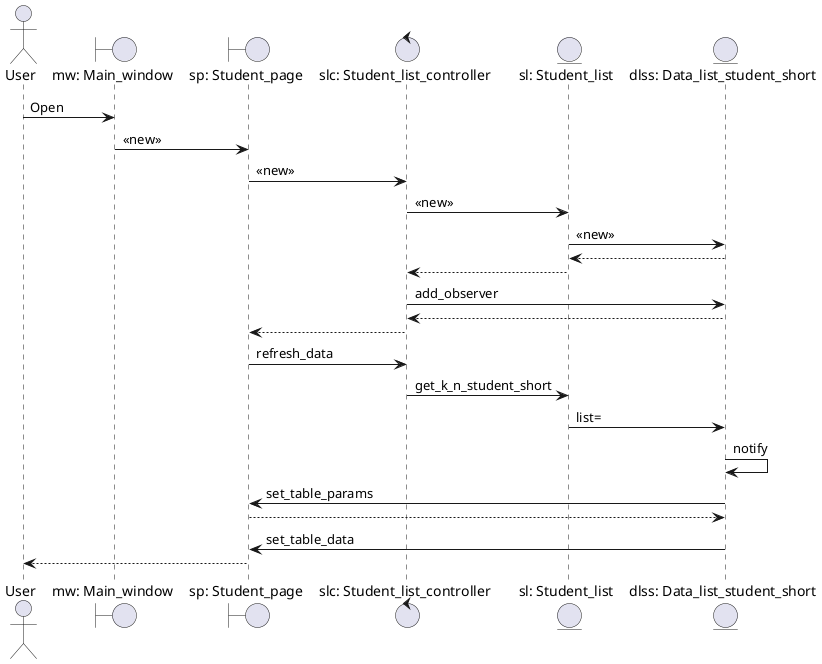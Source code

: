 @startuml
'https://plantuml.com/sequence-diagram



actor       User                                as user
boundary    "mw: Main_window"                   as mw
boundary    "sp: Student_page"                  as sp
control     "slc: Student_list_controller"      as slc
entity      "sl: Student_list"                  as sl
entity      "dlss: Data_list_student_short"     as dlss

user -> mw : Open
mw -> sp : <<new>>
sp -> slc : <<new>>
slc -> sl : <<new>>
sl -> dlss : <<new>>
sl <-- dlss
slc <-- sl
slc -> dlss : add_observer
slc <-- dlss
sp <-- slc
sp -> slc : refresh_data
slc -> sl : get_k_n_student_short
sl -> dlss : list=
dlss -> dlss : notify
sp <- dlss : set_table_params
sp --> dlss
sp <- dlss : set_table_data
user <-- sp

@enduml